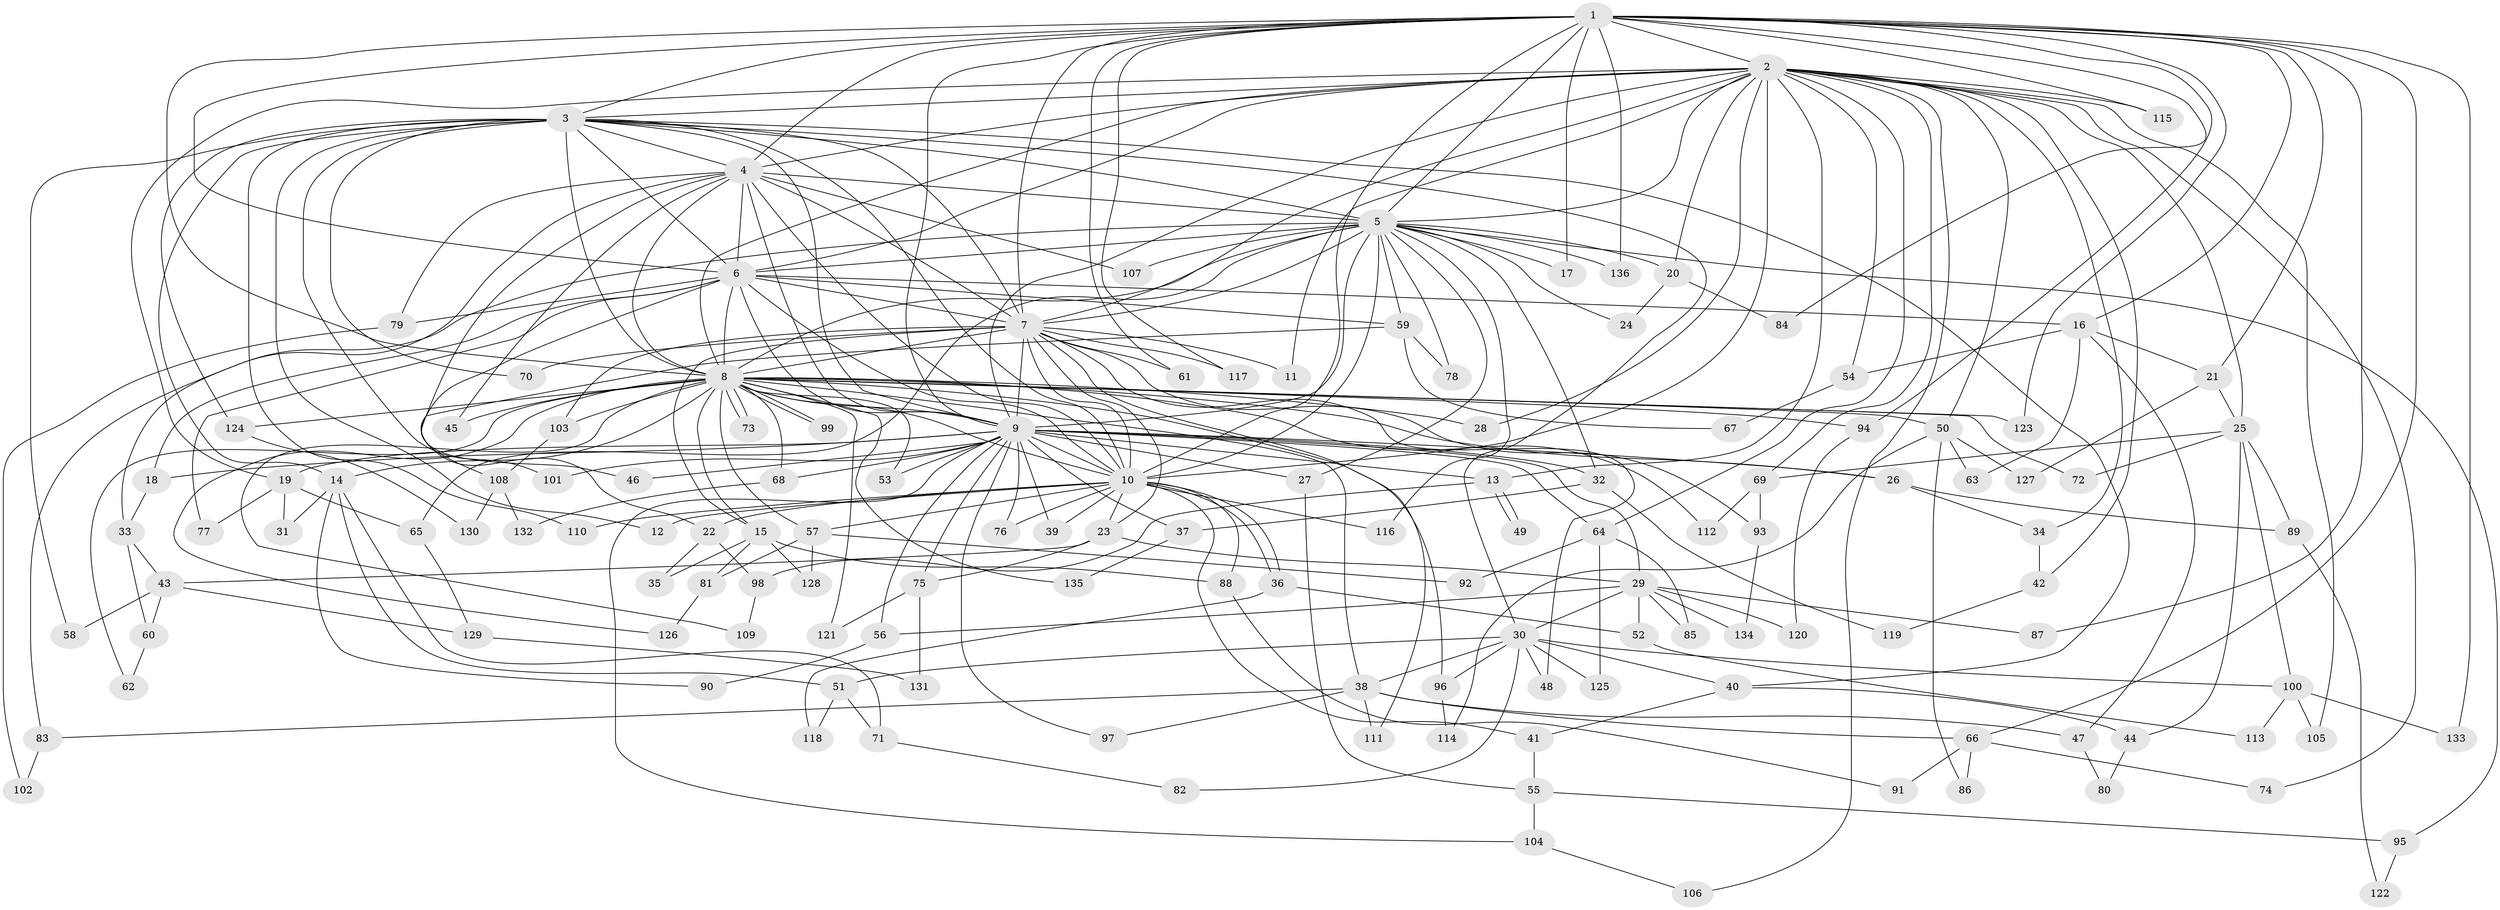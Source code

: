 // coarse degree distribution, {20: 0.009615384615384616, 27: 0.009615384615384616, 16: 0.019230769230769232, 19: 0.019230769230769232, 18: 0.009615384615384616, 33: 0.009615384615384616, 26: 0.009615384615384616, 2: 0.47115384615384615, 5: 0.10576923076923077, 7: 0.019230769230769232, 6: 0.019230769230769232, 4: 0.07692307692307693, 8: 0.019230769230769232, 10: 0.019230769230769232, 3: 0.18269230769230768}
// Generated by graph-tools (version 1.1) at 2025/23/03/03/25 07:23:42]
// undirected, 136 vertices, 297 edges
graph export_dot {
graph [start="1"]
  node [color=gray90,style=filled];
  1;
  2;
  3;
  4;
  5;
  6;
  7;
  8;
  9;
  10;
  11;
  12;
  13;
  14;
  15;
  16;
  17;
  18;
  19;
  20;
  21;
  22;
  23;
  24;
  25;
  26;
  27;
  28;
  29;
  30;
  31;
  32;
  33;
  34;
  35;
  36;
  37;
  38;
  39;
  40;
  41;
  42;
  43;
  44;
  45;
  46;
  47;
  48;
  49;
  50;
  51;
  52;
  53;
  54;
  55;
  56;
  57;
  58;
  59;
  60;
  61;
  62;
  63;
  64;
  65;
  66;
  67;
  68;
  69;
  70;
  71;
  72;
  73;
  74;
  75;
  76;
  77;
  78;
  79;
  80;
  81;
  82;
  83;
  84;
  85;
  86;
  87;
  88;
  89;
  90;
  91;
  92;
  93;
  94;
  95;
  96;
  97;
  98;
  99;
  100;
  101;
  102;
  103;
  104;
  105;
  106;
  107;
  108;
  109;
  110;
  111;
  112;
  113;
  114;
  115;
  116;
  117;
  118;
  119;
  120;
  121;
  122;
  123;
  124;
  125;
  126;
  127;
  128;
  129;
  130;
  131;
  132;
  133;
  134;
  135;
  136;
  1 -- 2;
  1 -- 3;
  1 -- 4;
  1 -- 5;
  1 -- 6;
  1 -- 7;
  1 -- 8;
  1 -- 9;
  1 -- 10;
  1 -- 16;
  1 -- 17;
  1 -- 21;
  1 -- 61;
  1 -- 66;
  1 -- 84;
  1 -- 87;
  1 -- 94;
  1 -- 115;
  1 -- 117;
  1 -- 123;
  1 -- 133;
  1 -- 136;
  2 -- 3;
  2 -- 4;
  2 -- 5;
  2 -- 6;
  2 -- 7;
  2 -- 8;
  2 -- 9;
  2 -- 10;
  2 -- 11;
  2 -- 13;
  2 -- 19;
  2 -- 20;
  2 -- 25;
  2 -- 28;
  2 -- 34;
  2 -- 42;
  2 -- 50;
  2 -- 54;
  2 -- 64;
  2 -- 69;
  2 -- 74;
  2 -- 105;
  2 -- 106;
  2 -- 115;
  3 -- 4;
  3 -- 5;
  3 -- 6;
  3 -- 7;
  3 -- 8;
  3 -- 9;
  3 -- 10;
  3 -- 12;
  3 -- 14;
  3 -- 30;
  3 -- 40;
  3 -- 58;
  3 -- 70;
  3 -- 101;
  3 -- 110;
  3 -- 124;
  4 -- 5;
  4 -- 6;
  4 -- 7;
  4 -- 8;
  4 -- 9;
  4 -- 10;
  4 -- 33;
  4 -- 45;
  4 -- 46;
  4 -- 79;
  4 -- 107;
  5 -- 6;
  5 -- 7;
  5 -- 8;
  5 -- 9;
  5 -- 10;
  5 -- 17;
  5 -- 20;
  5 -- 24;
  5 -- 27;
  5 -- 32;
  5 -- 59;
  5 -- 65;
  5 -- 78;
  5 -- 83;
  5 -- 95;
  5 -- 107;
  5 -- 116;
  5 -- 136;
  6 -- 7;
  6 -- 8;
  6 -- 9;
  6 -- 10;
  6 -- 16;
  6 -- 18;
  6 -- 22;
  6 -- 59;
  6 -- 77;
  6 -- 79;
  7 -- 8;
  7 -- 9;
  7 -- 10;
  7 -- 11;
  7 -- 15;
  7 -- 23;
  7 -- 48;
  7 -- 61;
  7 -- 70;
  7 -- 93;
  7 -- 103;
  7 -- 111;
  7 -- 117;
  8 -- 9;
  8 -- 10;
  8 -- 14;
  8 -- 15;
  8 -- 26;
  8 -- 28;
  8 -- 38;
  8 -- 45;
  8 -- 50;
  8 -- 53;
  8 -- 57;
  8 -- 62;
  8 -- 68;
  8 -- 72;
  8 -- 73;
  8 -- 73;
  8 -- 94;
  8 -- 96;
  8 -- 99;
  8 -- 99;
  8 -- 103;
  8 -- 109;
  8 -- 112;
  8 -- 121;
  8 -- 123;
  8 -- 124;
  8 -- 126;
  8 -- 135;
  9 -- 10;
  9 -- 13;
  9 -- 18;
  9 -- 19;
  9 -- 26;
  9 -- 27;
  9 -- 29;
  9 -- 32;
  9 -- 37;
  9 -- 39;
  9 -- 46;
  9 -- 53;
  9 -- 56;
  9 -- 64;
  9 -- 68;
  9 -- 75;
  9 -- 76;
  9 -- 97;
  9 -- 101;
  9 -- 104;
  10 -- 12;
  10 -- 22;
  10 -- 23;
  10 -- 36;
  10 -- 36;
  10 -- 39;
  10 -- 41;
  10 -- 57;
  10 -- 76;
  10 -- 88;
  10 -- 110;
  10 -- 116;
  13 -- 49;
  13 -- 49;
  13 -- 98;
  14 -- 31;
  14 -- 51;
  14 -- 71;
  14 -- 90;
  15 -- 35;
  15 -- 81;
  15 -- 88;
  15 -- 128;
  16 -- 21;
  16 -- 47;
  16 -- 54;
  16 -- 63;
  18 -- 33;
  19 -- 31;
  19 -- 65;
  19 -- 77;
  20 -- 24;
  20 -- 84;
  21 -- 25;
  21 -- 127;
  22 -- 35;
  22 -- 98;
  23 -- 29;
  23 -- 43;
  23 -- 75;
  25 -- 44;
  25 -- 69;
  25 -- 72;
  25 -- 89;
  25 -- 100;
  26 -- 34;
  26 -- 89;
  27 -- 55;
  29 -- 30;
  29 -- 52;
  29 -- 56;
  29 -- 85;
  29 -- 87;
  29 -- 120;
  29 -- 134;
  30 -- 38;
  30 -- 40;
  30 -- 48;
  30 -- 51;
  30 -- 82;
  30 -- 96;
  30 -- 100;
  30 -- 125;
  32 -- 37;
  32 -- 119;
  33 -- 43;
  33 -- 60;
  34 -- 42;
  36 -- 52;
  36 -- 118;
  37 -- 135;
  38 -- 47;
  38 -- 66;
  38 -- 83;
  38 -- 97;
  38 -- 111;
  40 -- 41;
  40 -- 44;
  41 -- 55;
  42 -- 119;
  43 -- 58;
  43 -- 60;
  43 -- 129;
  44 -- 80;
  47 -- 80;
  50 -- 63;
  50 -- 86;
  50 -- 114;
  50 -- 127;
  51 -- 71;
  51 -- 118;
  52 -- 113;
  54 -- 67;
  55 -- 95;
  55 -- 104;
  56 -- 90;
  57 -- 81;
  57 -- 92;
  57 -- 128;
  59 -- 67;
  59 -- 78;
  59 -- 108;
  60 -- 62;
  64 -- 85;
  64 -- 92;
  64 -- 125;
  65 -- 129;
  66 -- 74;
  66 -- 86;
  66 -- 91;
  68 -- 132;
  69 -- 93;
  69 -- 112;
  71 -- 82;
  75 -- 121;
  75 -- 131;
  79 -- 102;
  81 -- 126;
  83 -- 102;
  88 -- 91;
  89 -- 122;
  93 -- 134;
  94 -- 120;
  95 -- 122;
  96 -- 114;
  98 -- 109;
  100 -- 105;
  100 -- 113;
  100 -- 133;
  103 -- 108;
  104 -- 106;
  108 -- 130;
  108 -- 132;
  124 -- 130;
  129 -- 131;
}
